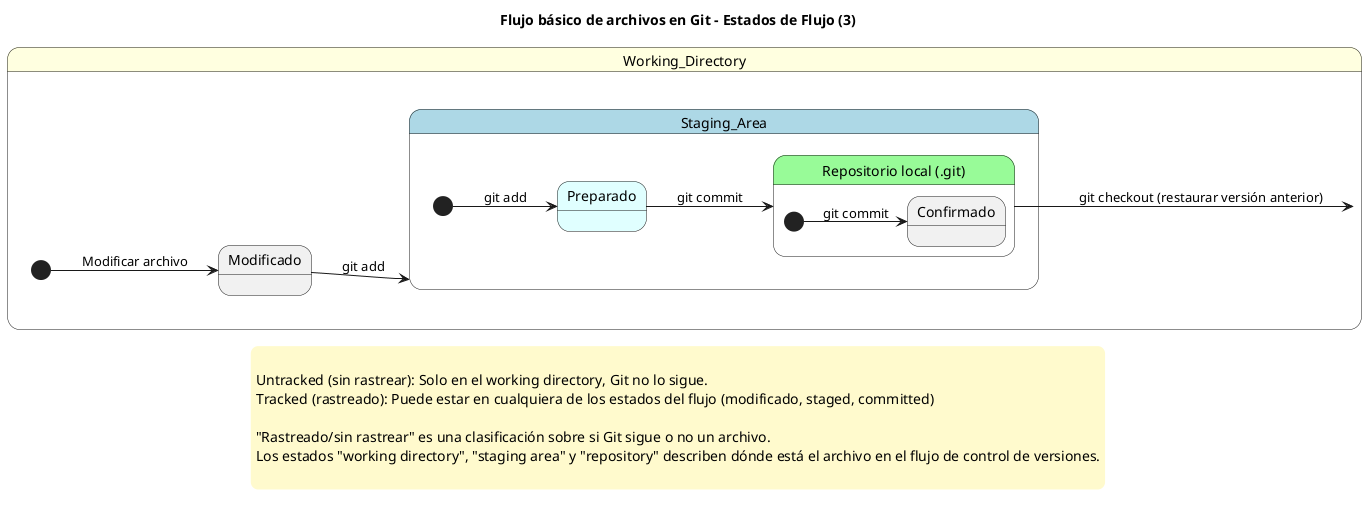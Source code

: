 @startuml
skinparam legendBackgroundColor #FFFACD  
skinparam legendBorderColor none  

title Flujo básico de archivos en Git - Estados de Flujo (3)
left to right direction

state Working_Directory  #lightyellow {
  [*] --> Modificado : Modificar archivo
  Modificado --> Staging_Area : git add
}

state Staging_Area #lightblue {
  [*] --> Preparado #LightCyan : git add
  Preparado --> Repository : git commit
}

state Repository as "Repositorio local (.git)" #palegreen {
  [*] --> Confirmado : git commit
}

Repository --> Working_Directory : git checkout (restaurar versión anterior)

legend

Untracked (sin rastrear): Solo en el working directory, Git no lo sigue.
Tracked (rastreado): Puede estar en cualquiera de los estados del flujo (modificado, staged, committed)

"Rastreado/sin rastrear" es una clasificación sobre si Git sigue o no un archivo.
Los estados "working directory", "staging area" y "repository" describen dónde está el archivo en el flujo de control de versiones.

end legend

@enduml

@startuml
skinparam legendBackgroundColor #FFFACD  
skinparam legendBorderColor none  

title Flujo básico de archivos en Git - Estados de Flujo (3)
left to right direction

state Working_Directory  #lightyellow {
  [*] --> Modificado : Modificar archivo
  'Modificado --> Staging_Area : git add
}

state Staging_Area #LightPink {
  [*] --> Preparado #LightCyan : git add
  'Preparado --> Repository : git commit
}

state Repository as "Repositorio local (.git)" #palegreen {
  [*] --> Confirmado : git commit
}

Modificado --> Preparado : git add
Preparado --> Confirmado : git commit

Repository -[#blue,dashed]-> Working_Directory : git checkout (restaurar versión anterior)

' Flechas rojas para git reset --hard
Modificado <-[#red,dashed]- Confirmado : git reset --hard (descarta cambios)
Preparado <-[#red,dashed]- Confirmado : \n \n git reset --hard)

note right of Confirmado #FFCCCC
  ⚠️ **git reset --hard**:
  Elimina todos los cambios no confirmados, tanto en el área de staging como en el directorio de trabajo.
  Solo lo que está en el repositorio local (commits confirmados) permanece.
end note

legend

Untracked (sin rastrear): Solo en el working directory, Git no lo sigue.
Tracked (rastreado): Puede estar en cualquiera de los estados del flujo (modificado, staged, committed)

"Rastreado/sin rastrear" es una clasificación sobre si Git sigue o no un archivo.
Los estados "working directory", "staging area" y "repository" describen dónde está el archivo en el flujo de control de versiones.

end legend

@enduml


@startuml
scale 0.9
title Estados de archivos en Git

[*] --> Untracked : Archivo nuevo\n(no rastreado)

state Untracked #lightcoral {
}

Untracked --> Tracked_Unstaged : git add
Tracked_Unstaged --> Staged : git add
Staged --> Committed : git commit
Committed --> Tracked_Unstaged : Modificar archivo
Tracked_Unstaged --> Staged : git add
Tracked_Unstaged --> Untracked : git rm --cached

state Tracked_Unstaged as "Tracked\n(Modificado, no preparado)" #lightgoldenrodyellow {
}
state Staged #lightblue {
}
state Committed #palegreen {
}

legend
Untracked (Sin rastrear, rojo claro): Archivos que existen en el directorio de trabajo pero Git no los sigue.
Tracked (Modificado, no preparado) (amarillo claro): Archivos que Git rastrea pero que han sido modificados y aún no están preparados para commit.
Staged (Azul claro): Archivos preparados para ser confirmados (commit).
Committed (Verde claro): Archivos confirmados en el repositorio local.

**Transiciones clave:**

git add mueve archivos de untracked a tracked, y de tracked a staged.
git commit pasa archivos de staged a committed.
Modificar un archivo confirmado lo lleva a tracked (modificado).
git rm --cached puede devolver un archivo tracked a untracked.
end legend
@enduml

@startuml
title Flujo de modificación y sincronización en Git

start
:Archivo confirmado en repositorio local;
:Modificas el archivo;
:git status (detecta archivo modificado);
:git add archivo;
:git commit -m "Nuevo cambio";
:git push (sube al remoto);
stop

legend bottom
- Cada vez que modificas un archivo confirmado, vuelve al flujo de trabajo local.
- Debes añadirlo y confirmarlo de nuevo para guardar los cambios.
- `git push` es necesario para sincronizar el repositorio local con el remoto.
endlegend
@enduml


@startuml
title Flujo de trabajo básico en Git 

start
:Modificar archivos en el
Working Directory;
:¿Listo para guardar cambios en staging?;
if (Sí) then (Sí)
  :git add <archivo>\n(o git add .);
  :Archivo(s) pasan al Staging Area;
else (No)
  :Seguir editando archivos;
endif
:¿Listo para confirmar cambios?;
if (Sí) then (Sí)
  :git commit -m "Mensaje";
  :Commit creado en el repositorio local (HEAD);
  :Working Directory y Staging Area sincronizados;
else (No)
  :Puedes seguir editando o añadir más archivos;
endif
:¿Hay más cambios por hacer?;
if (Sí) then (Sí)
  :Repetir el ciclo;
else (No)
  stop
endif
@enduml